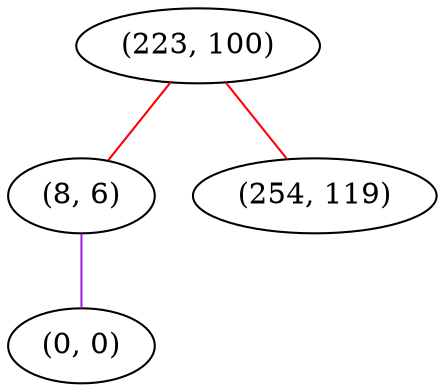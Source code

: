 graph "" {
"(223, 100)";
"(8, 6)";
"(0, 0)";
"(254, 119)";
"(223, 100)" -- "(8, 6)"  [color=red, key=0, weight=1];
"(223, 100)" -- "(254, 119)"  [color=red, key=0, weight=1];
"(8, 6)" -- "(0, 0)"  [color=purple, key=0, weight=4];
}
